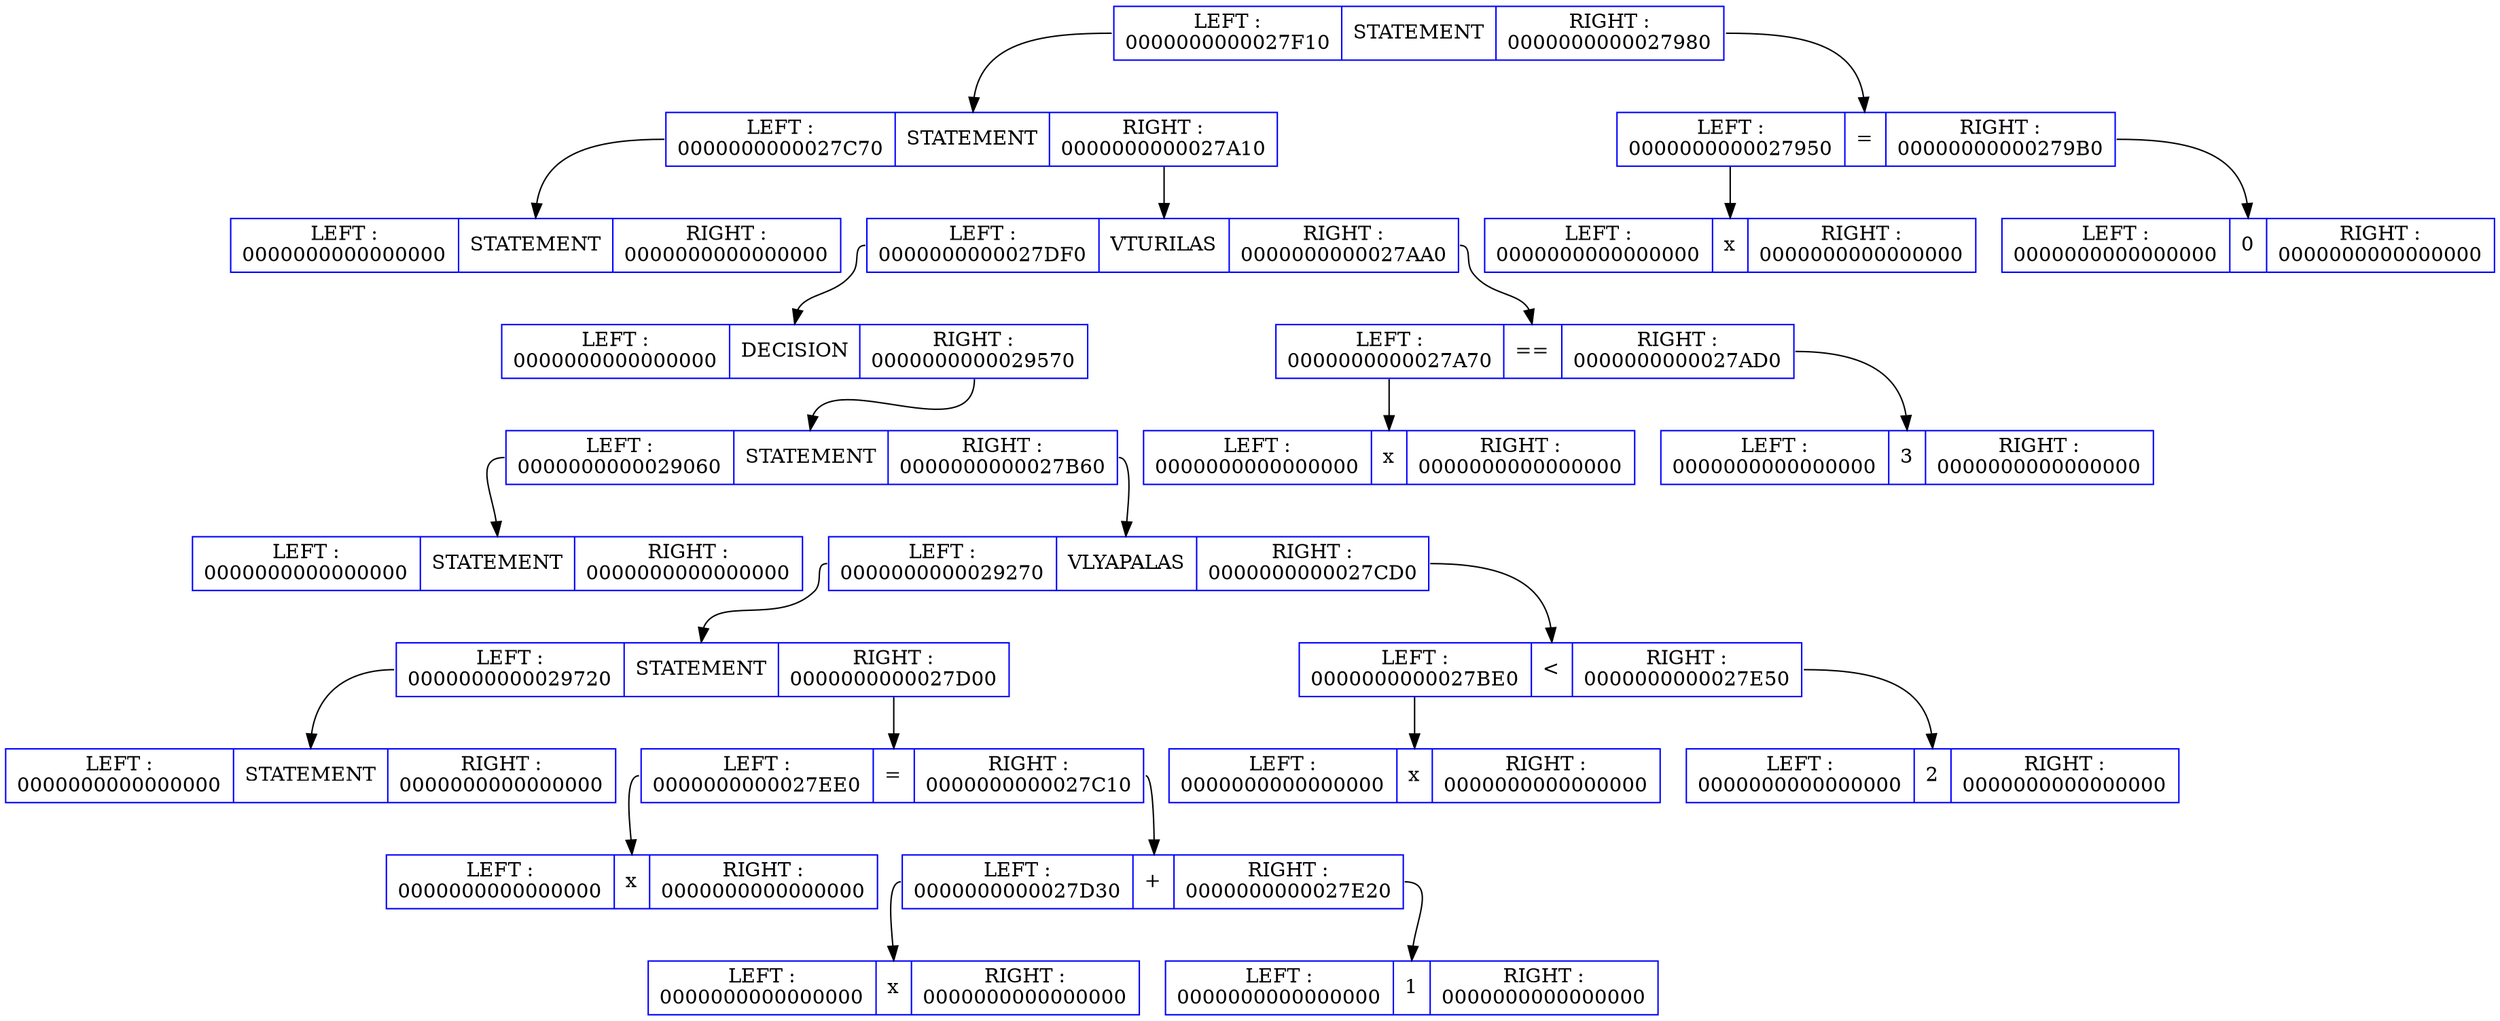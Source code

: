 	digraph dump_graph{
	rankdir=HR;
	node[color = "blue",fontsize=14];
	INFO0000000000027DC0 [shape = record, label = " <left> LEFT :\n0000000000027F10 | <name> STATEMENT | <right> RIGHT :\n0000000000027980"];
	node[color = "blue",fontsize=14];
	INFO0000000000027F10 [shape = record, label = " <left> LEFT :\n0000000000027C70 | <name> STATEMENT | <right> RIGHT :\n0000000000027A10"];
	INFO0000000000027DC0: <left> -> INFO0000000000027F10: <name>
	node[color = "blue",fontsize=14];
	INFO0000000000027C70 [shape = record, label = " <left> LEFT :\n0000000000000000 | <name> STATEMENT | <right> RIGHT :\n0000000000000000"];
	INFO0000000000027F10: <left> -> INFO0000000000027C70: <name>
	node[color = "blue",fontsize=14];
	INFO0000000000027A10 [shape = record, label = " <left> LEFT :\n0000000000027DF0 | <name> VTURILAS | <right> RIGHT :\n0000000000027AA0"];
	INFO0000000000027F10: <right> -> INFO0000000000027A10: <name>
	node[color = "blue",fontsize=14];
	INFO0000000000027DF0 [shape = record, label = " <left> LEFT :\n0000000000000000 | <name> DECISION | <right> RIGHT :\n0000000000029570"];
	INFO0000000000027A10: <left> -> INFO0000000000027DF0: <name>
	node[color = "blue",fontsize=14];
	INFO0000000000029570 [shape = record, label = " <left> LEFT :\n0000000000029060 | <name> STATEMENT | <right> RIGHT :\n0000000000027B60"];
	INFO0000000000027DF0: <right> -> INFO0000000000029570: <name>
	node[color = "blue",fontsize=14];
	INFO0000000000029060 [shape = record, label = " <left> LEFT :\n0000000000000000 | <name> STATEMENT | <right> RIGHT :\n0000000000000000"];
	INFO0000000000029570: <left> -> INFO0000000000029060: <name>
	node[color = "blue",fontsize=14];
	INFO0000000000027B60 [shape = record, label = " <left> LEFT :\n0000000000029270 | <name> VLYAPALAS | <right> RIGHT :\n0000000000027CD0"];
	INFO0000000000029570: <right> -> INFO0000000000027B60: <name>
	node[color = "blue",fontsize=14];
	INFO0000000000029270 [shape = record, label = " <left> LEFT :\n0000000000029720 | <name> STATEMENT | <right> RIGHT :\n0000000000027D00"];
	INFO0000000000027B60: <left> -> INFO0000000000029270: <name>
	node[color = "blue",fontsize=14];
	INFO0000000000029720 [shape = record, label = " <left> LEFT :\n0000000000000000 | <name> STATEMENT | <right> RIGHT :\n0000000000000000"];
	INFO0000000000029270: <left> -> INFO0000000000029720: <name>
	node[color = "blue",fontsize=14];
	INFO0000000000027D00 [shape = record, label = " <left> LEFT :\n0000000000027EE0 | <name> = | <right> RIGHT :\n0000000000027C10"];
	INFO0000000000029270: <right> -> INFO0000000000027D00: <name>
	node[color = "blue",fontsize=14];
	INFO0000000000027EE0 [shape = record, label = " <left> LEFT :\n0000000000000000 | <name> x | <right> RIGHT :\n0000000000000000"];
	INFO0000000000027D00: <left> -> INFO0000000000027EE0: <name>
	node[color = "blue",fontsize=14];
	INFO0000000000027C10 [shape = record, label = " <left> LEFT :\n0000000000027D30 | <name> + | <right> RIGHT :\n0000000000027E20"];
	INFO0000000000027D00: <right> -> INFO0000000000027C10: <name>
	node[color = "blue",fontsize=14];
	INFO0000000000027D30 [shape = record, label = " <left> LEFT :\n0000000000000000 | <name> x | <right> RIGHT :\n0000000000000000"];
	INFO0000000000027C10: <left> -> INFO0000000000027D30: <name>
	node[color = "blue",fontsize=14];
	INFO0000000000027E20 [shape = record, label = " <left> LEFT :\n0000000000000000 | <name> 1 | <right> RIGHT :\n0000000000000000"];
	INFO0000000000027C10: <right> -> INFO0000000000027E20: <name>
	node[color = "blue",fontsize=14];
	INFO0000000000027CD0 [shape = record, label = " <left> LEFT :\n0000000000027BE0 | <name> \< | <right> RIGHT :\n0000000000027E50"];
	INFO0000000000027B60: <right> -> INFO0000000000027CD0: <name>
	node[color = "blue",fontsize=14];
	INFO0000000000027BE0 [shape = record, label = " <left> LEFT :\n0000000000000000 | <name> x | <right> RIGHT :\n0000000000000000"];
	INFO0000000000027CD0: <left> -> INFO0000000000027BE0: <name>
	node[color = "blue",fontsize=14];
	INFO0000000000027E50 [shape = record, label = " <left> LEFT :\n0000000000000000 | <name> 2 | <right> RIGHT :\n0000000000000000"];
	INFO0000000000027CD0: <right> -> INFO0000000000027E50: <name>
	node[color = "blue",fontsize=14];
	INFO0000000000027AA0 [shape = record, label = " <left> LEFT :\n0000000000027A70 | <name> == | <right> RIGHT :\n0000000000027AD0"];
	INFO0000000000027A10: <right> -> INFO0000000000027AA0: <name>
	node[color = "blue",fontsize=14];
	INFO0000000000027A70 [shape = record, label = " <left> LEFT :\n0000000000000000 | <name> x | <right> RIGHT :\n0000000000000000"];
	INFO0000000000027AA0: <left> -> INFO0000000000027A70: <name>
	node[color = "blue",fontsize=14];
	INFO0000000000027AD0 [shape = record, label = " <left> LEFT :\n0000000000000000 | <name> 3 | <right> RIGHT :\n0000000000000000"];
	INFO0000000000027AA0: <right> -> INFO0000000000027AD0: <name>
	node[color = "blue",fontsize=14];
	INFO0000000000027980 [shape = record, label = " <left> LEFT :\n0000000000027950 | <name> = | <right> RIGHT :\n00000000000279B0"];
	INFO0000000000027DC0: <right> -> INFO0000000000027980: <name>
	node[color = "blue",fontsize=14];
	INFO0000000000027950 [shape = record, label = " <left> LEFT :\n0000000000000000 | <name> x | <right> RIGHT :\n0000000000000000"];
	INFO0000000000027980: <left> -> INFO0000000000027950: <name>
	node[color = "blue",fontsize=14];
	INFO00000000000279B0 [shape = record, label = " <left> LEFT :\n0000000000000000 | <name> 0 | <right> RIGHT :\n0000000000000000"];
	INFO0000000000027980: <right> -> INFO00000000000279B0: <name>
	}